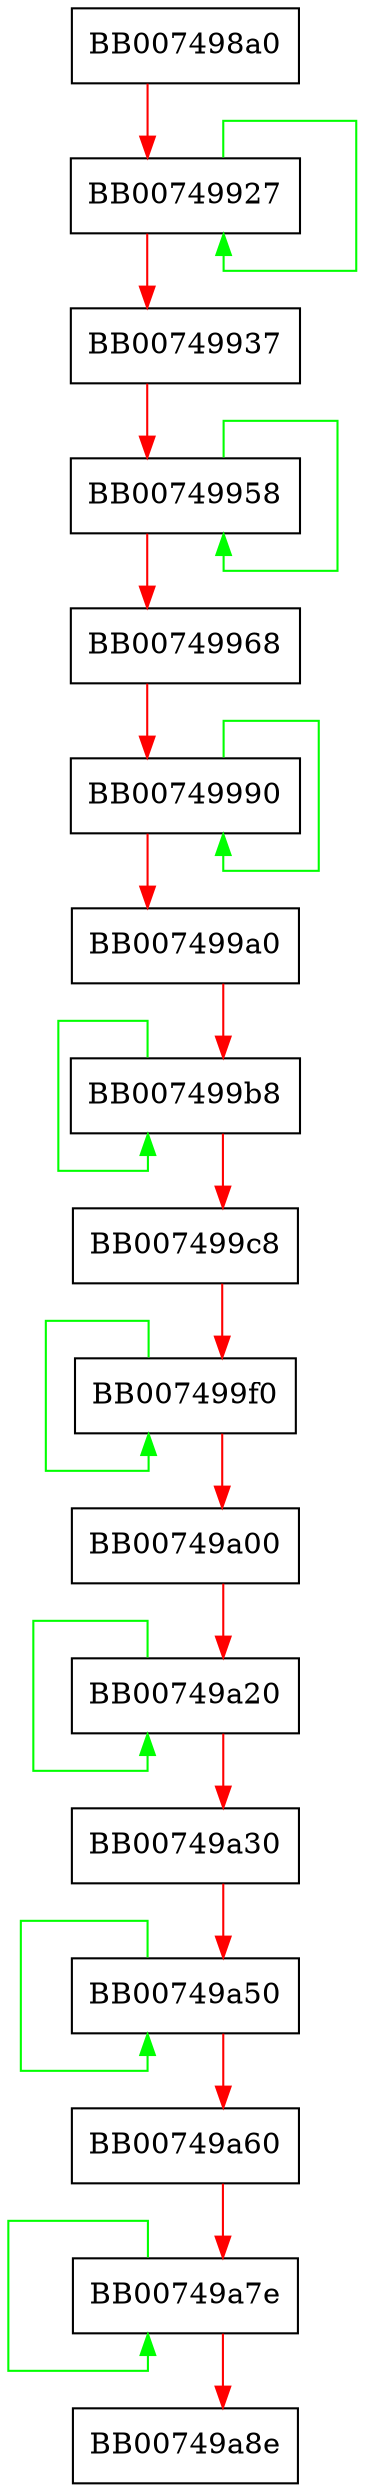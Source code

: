 digraph fe_invert {
  node [shape="box"];
  graph [splines=ortho];
  BB007498a0 -> BB00749927 [color="red"];
  BB00749927 -> BB00749927 [color="green"];
  BB00749927 -> BB00749937 [color="red"];
  BB00749937 -> BB00749958 [color="red"];
  BB00749958 -> BB00749958 [color="green"];
  BB00749958 -> BB00749968 [color="red"];
  BB00749968 -> BB00749990 [color="red"];
  BB00749990 -> BB00749990 [color="green"];
  BB00749990 -> BB007499a0 [color="red"];
  BB007499a0 -> BB007499b8 [color="red"];
  BB007499b8 -> BB007499b8 [color="green"];
  BB007499b8 -> BB007499c8 [color="red"];
  BB007499c8 -> BB007499f0 [color="red"];
  BB007499f0 -> BB007499f0 [color="green"];
  BB007499f0 -> BB00749a00 [color="red"];
  BB00749a00 -> BB00749a20 [color="red"];
  BB00749a20 -> BB00749a20 [color="green"];
  BB00749a20 -> BB00749a30 [color="red"];
  BB00749a30 -> BB00749a50 [color="red"];
  BB00749a50 -> BB00749a50 [color="green"];
  BB00749a50 -> BB00749a60 [color="red"];
  BB00749a60 -> BB00749a7e [color="red"];
  BB00749a7e -> BB00749a7e [color="green"];
  BB00749a7e -> BB00749a8e [color="red"];
}